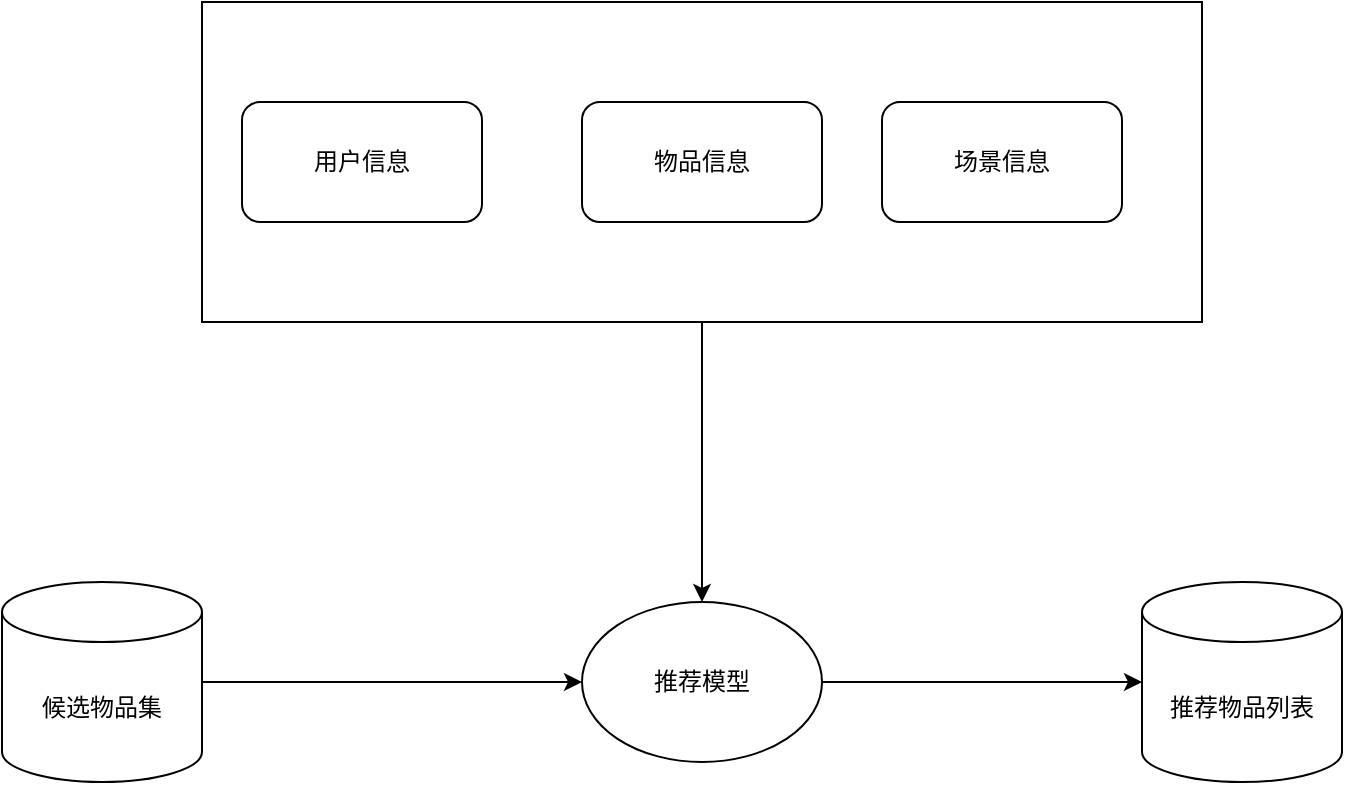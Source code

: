 <mxfile version="16.5.2" type="github">
  <diagram id="nXYKWb6IErg16_AFCpUK" name="Page-1">
    <mxGraphModel dx="1209" dy="749" grid="1" gridSize="10" guides="1" tooltips="1" connect="1" arrows="1" fold="1" page="1" pageScale="1" pageWidth="827" pageHeight="1169" math="0" shadow="0">
      <root>
        <mxCell id="0" />
        <mxCell id="1" parent="0" />
        <mxCell id="3m5YVjtagIyJePuv5kQD-1" value="" style="rounded=0;whiteSpace=wrap;html=1;" vertex="1" parent="1">
          <mxGeometry x="190" y="150" width="500" height="160" as="geometry" />
        </mxCell>
        <mxCell id="7RLIFyCm-5fvyvW2t-Vj-1" value="候选物品集" style="shape=cylinder3;whiteSpace=wrap;html=1;boundedLbl=1;backgroundOutline=1;size=15;" parent="1" vertex="1">
          <mxGeometry x="90" y="440" width="100" height="100" as="geometry" />
        </mxCell>
        <mxCell id="7RLIFyCm-5fvyvW2t-Vj-4" value="推荐模型" style="ellipse;whiteSpace=wrap;html=1;" parent="1" vertex="1">
          <mxGeometry x="380" y="450" width="120" height="80" as="geometry" />
        </mxCell>
        <mxCell id="7RLIFyCm-5fvyvW2t-Vj-5" value="物品信息" style="rounded=1;whiteSpace=wrap;html=1;" parent="1" vertex="1">
          <mxGeometry x="380" y="200" width="120" height="60" as="geometry" />
        </mxCell>
        <mxCell id="7RLIFyCm-5fvyvW2t-Vj-6" value="用户信息" style="rounded=1;whiteSpace=wrap;html=1;" parent="1" vertex="1">
          <mxGeometry x="210" y="200" width="120" height="60" as="geometry" />
        </mxCell>
        <mxCell id="7RLIFyCm-5fvyvW2t-Vj-7" value="场景信息" style="rounded=1;whiteSpace=wrap;html=1;" parent="1" vertex="1">
          <mxGeometry x="530" y="200" width="120" height="60" as="geometry" />
        </mxCell>
        <mxCell id="7RLIFyCm-5fvyvW2t-Vj-8" value="推荐物品列表" style="shape=cylinder3;whiteSpace=wrap;html=1;boundedLbl=1;backgroundOutline=1;size=15;" parent="1" vertex="1">
          <mxGeometry x="660" y="440" width="100" height="100" as="geometry" />
        </mxCell>
        <mxCell id="3m5YVjtagIyJePuv5kQD-2" value="" style="endArrow=classic;html=1;rounded=0;exitX=1;exitY=0.5;exitDx=0;exitDy=0;exitPerimeter=0;entryX=0;entryY=0.5;entryDx=0;entryDy=0;" edge="1" parent="1" source="7RLIFyCm-5fvyvW2t-Vj-1" target="7RLIFyCm-5fvyvW2t-Vj-4">
          <mxGeometry width="50" height="50" relative="1" as="geometry">
            <mxPoint x="250" y="540" as="sourcePoint" />
            <mxPoint x="300" y="490" as="targetPoint" />
          </mxGeometry>
        </mxCell>
        <mxCell id="3m5YVjtagIyJePuv5kQD-3" value="" style="endArrow=classic;html=1;rounded=0;exitX=0.5;exitY=1;exitDx=0;exitDy=0;" edge="1" parent="1" source="3m5YVjtagIyJePuv5kQD-1" target="7RLIFyCm-5fvyvW2t-Vj-4">
          <mxGeometry width="50" height="50" relative="1" as="geometry">
            <mxPoint x="420" y="350" as="sourcePoint" />
            <mxPoint x="470" y="300" as="targetPoint" />
          </mxGeometry>
        </mxCell>
        <mxCell id="3m5YVjtagIyJePuv5kQD-4" value="" style="endArrow=classic;html=1;rounded=0;exitX=1;exitY=0.5;exitDx=0;exitDy=0;entryX=0;entryY=0.5;entryDx=0;entryDy=0;entryPerimeter=0;" edge="1" parent="1" source="7RLIFyCm-5fvyvW2t-Vj-4" target="7RLIFyCm-5fvyvW2t-Vj-8">
          <mxGeometry width="50" height="50" relative="1" as="geometry">
            <mxPoint x="530" y="530" as="sourcePoint" />
            <mxPoint x="580" y="480" as="targetPoint" />
          </mxGeometry>
        </mxCell>
      </root>
    </mxGraphModel>
  </diagram>
</mxfile>
